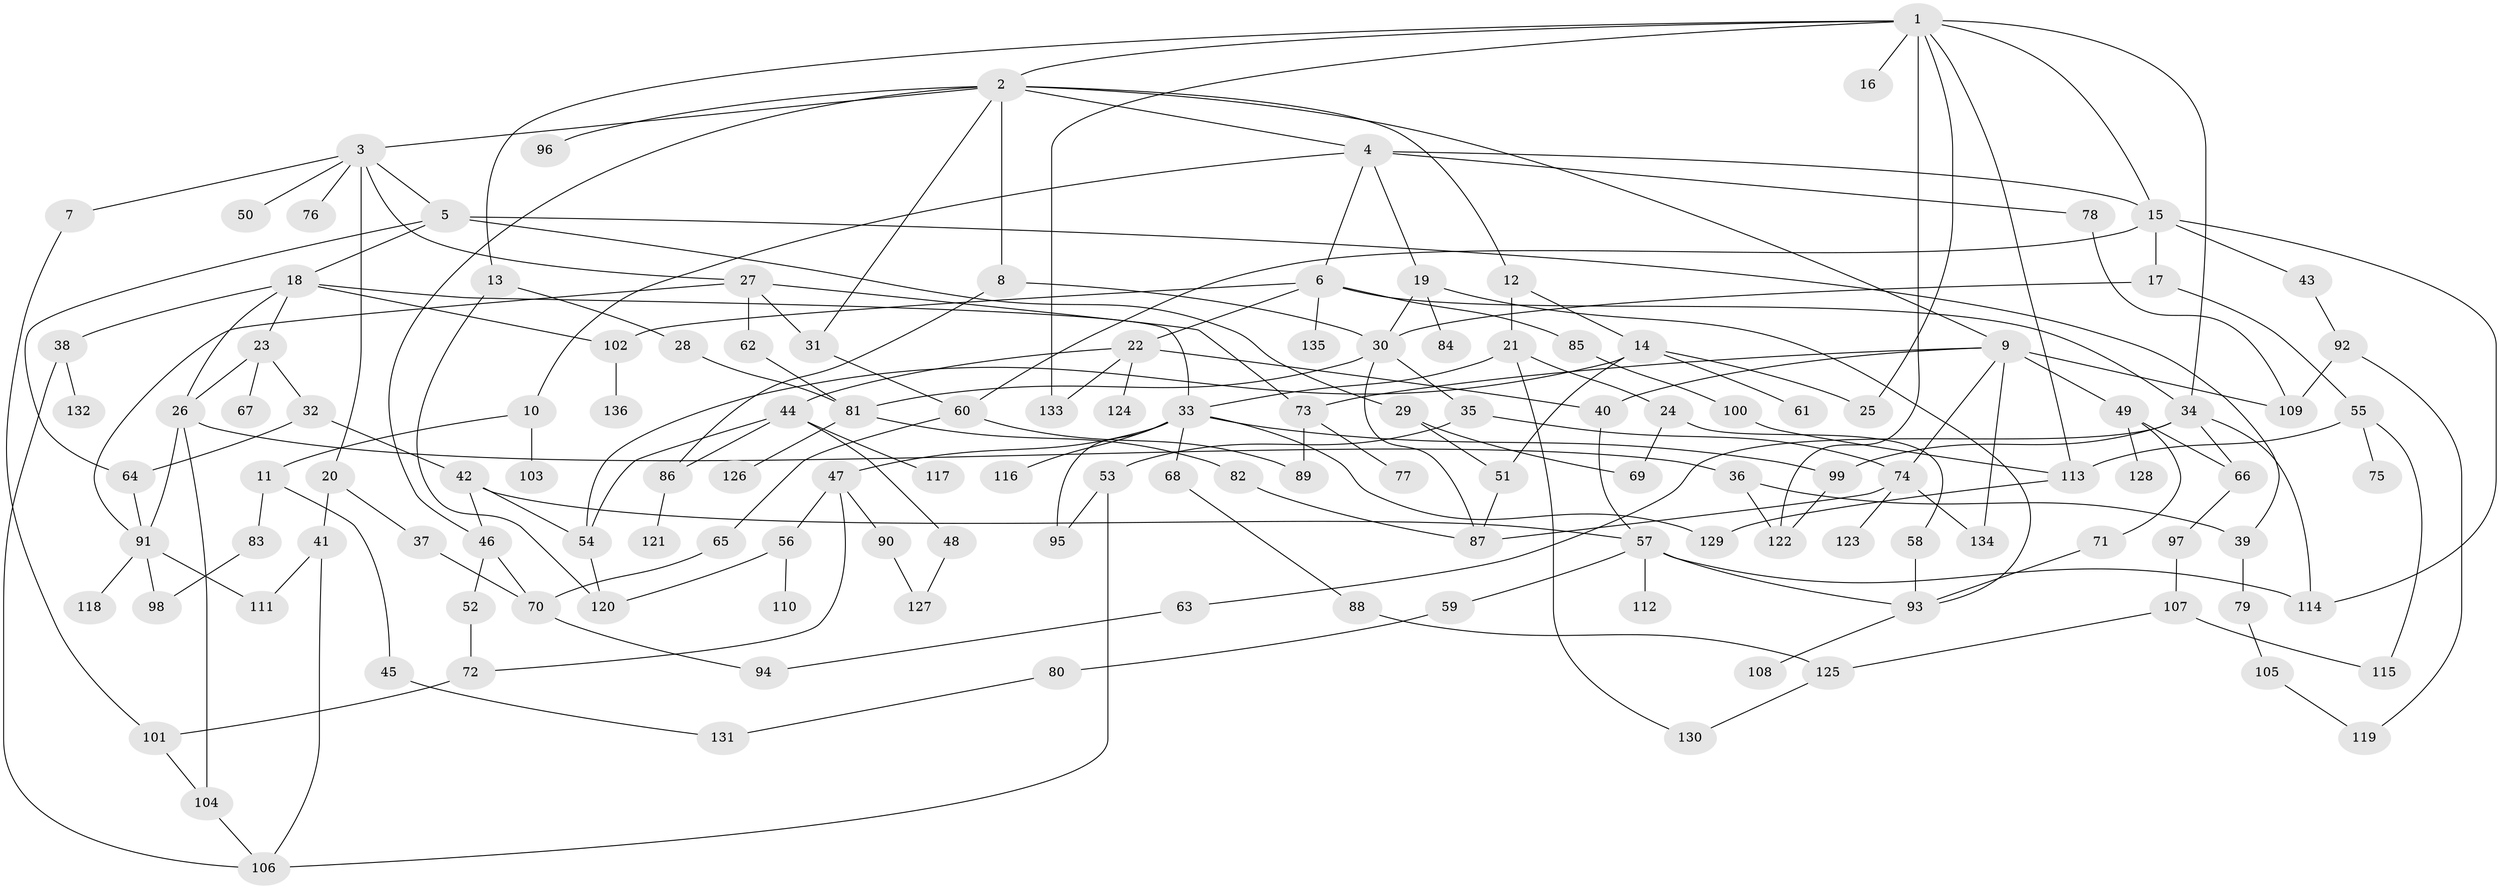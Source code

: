 // coarse degree distribution, {9: 0.010638297872340425, 10: 0.02127659574468085, 6: 0.07446808510638298, 7: 0.07446808510638298, 3: 0.14893617021276595, 8: 0.010638297872340425, 2: 0.2978723404255319, 4: 0.0851063829787234, 1: 0.19148936170212766, 5: 0.0851063829787234}
// Generated by graph-tools (version 1.1) at 2025/41/03/06/25 10:41:29]
// undirected, 136 vertices, 201 edges
graph export_dot {
graph [start="1"]
  node [color=gray90,style=filled];
  1;
  2;
  3;
  4;
  5;
  6;
  7;
  8;
  9;
  10;
  11;
  12;
  13;
  14;
  15;
  16;
  17;
  18;
  19;
  20;
  21;
  22;
  23;
  24;
  25;
  26;
  27;
  28;
  29;
  30;
  31;
  32;
  33;
  34;
  35;
  36;
  37;
  38;
  39;
  40;
  41;
  42;
  43;
  44;
  45;
  46;
  47;
  48;
  49;
  50;
  51;
  52;
  53;
  54;
  55;
  56;
  57;
  58;
  59;
  60;
  61;
  62;
  63;
  64;
  65;
  66;
  67;
  68;
  69;
  70;
  71;
  72;
  73;
  74;
  75;
  76;
  77;
  78;
  79;
  80;
  81;
  82;
  83;
  84;
  85;
  86;
  87;
  88;
  89;
  90;
  91;
  92;
  93;
  94;
  95;
  96;
  97;
  98;
  99;
  100;
  101;
  102;
  103;
  104;
  105;
  106;
  107;
  108;
  109;
  110;
  111;
  112;
  113;
  114;
  115;
  116;
  117;
  118;
  119;
  120;
  121;
  122;
  123;
  124;
  125;
  126;
  127;
  128;
  129;
  130;
  131;
  132;
  133;
  134;
  135;
  136;
  1 -- 2;
  1 -- 13;
  1 -- 16;
  1 -- 34;
  1 -- 113;
  1 -- 15;
  1 -- 133;
  1 -- 25;
  1 -- 122;
  2 -- 3;
  2 -- 4;
  2 -- 8;
  2 -- 9;
  2 -- 12;
  2 -- 31;
  2 -- 96;
  2 -- 46;
  3 -- 5;
  3 -- 7;
  3 -- 20;
  3 -- 27;
  3 -- 50;
  3 -- 76;
  4 -- 6;
  4 -- 10;
  4 -- 15;
  4 -- 19;
  4 -- 78;
  5 -- 18;
  5 -- 29;
  5 -- 64;
  5 -- 39;
  6 -- 22;
  6 -- 85;
  6 -- 135;
  6 -- 34;
  6 -- 102;
  7 -- 101;
  8 -- 86;
  8 -- 30;
  9 -- 49;
  9 -- 73;
  9 -- 74;
  9 -- 109;
  9 -- 134;
  9 -- 40;
  10 -- 11;
  10 -- 103;
  11 -- 45;
  11 -- 83;
  12 -- 14;
  12 -- 21;
  13 -- 28;
  13 -- 120;
  14 -- 25;
  14 -- 54;
  14 -- 61;
  14 -- 51;
  15 -- 17;
  15 -- 43;
  15 -- 114;
  15 -- 60;
  17 -- 30;
  17 -- 55;
  18 -- 23;
  18 -- 38;
  18 -- 102;
  18 -- 33;
  18 -- 26;
  19 -- 84;
  19 -- 93;
  19 -- 30;
  20 -- 37;
  20 -- 41;
  21 -- 24;
  21 -- 33;
  21 -- 130;
  22 -- 40;
  22 -- 44;
  22 -- 124;
  22 -- 133;
  23 -- 26;
  23 -- 32;
  23 -- 67;
  24 -- 58;
  24 -- 69;
  26 -- 36;
  26 -- 91;
  26 -- 104;
  27 -- 62;
  27 -- 73;
  27 -- 91;
  27 -- 31;
  28 -- 81;
  29 -- 51;
  29 -- 69;
  30 -- 35;
  30 -- 81;
  30 -- 87;
  31 -- 60;
  32 -- 42;
  32 -- 64;
  33 -- 47;
  33 -- 68;
  33 -- 95;
  33 -- 116;
  33 -- 129;
  33 -- 99;
  34 -- 63;
  34 -- 66;
  34 -- 99;
  34 -- 114;
  35 -- 53;
  35 -- 74;
  36 -- 39;
  36 -- 122;
  37 -- 70;
  38 -- 132;
  38 -- 106;
  39 -- 79;
  40 -- 57;
  41 -- 106;
  41 -- 111;
  42 -- 46;
  42 -- 54;
  42 -- 57;
  43 -- 92;
  44 -- 48;
  44 -- 117;
  44 -- 86;
  44 -- 54;
  45 -- 131;
  46 -- 52;
  46 -- 70;
  47 -- 56;
  47 -- 72;
  47 -- 90;
  48 -- 127;
  49 -- 71;
  49 -- 128;
  49 -- 66;
  51 -- 87;
  52 -- 72;
  53 -- 95;
  53 -- 106;
  54 -- 120;
  55 -- 75;
  55 -- 115;
  55 -- 113;
  56 -- 110;
  56 -- 120;
  57 -- 59;
  57 -- 112;
  57 -- 114;
  57 -- 93;
  58 -- 93;
  59 -- 80;
  60 -- 65;
  60 -- 89;
  62 -- 81;
  63 -- 94;
  64 -- 91;
  65 -- 70;
  66 -- 97;
  68 -- 88;
  70 -- 94;
  71 -- 93;
  72 -- 101;
  73 -- 77;
  73 -- 89;
  74 -- 123;
  74 -- 87;
  74 -- 134;
  78 -- 109;
  79 -- 105;
  80 -- 131;
  81 -- 82;
  81 -- 126;
  82 -- 87;
  83 -- 98;
  85 -- 100;
  86 -- 121;
  88 -- 125;
  90 -- 127;
  91 -- 98;
  91 -- 118;
  91 -- 111;
  92 -- 119;
  92 -- 109;
  93 -- 108;
  97 -- 107;
  99 -- 122;
  100 -- 113;
  101 -- 104;
  102 -- 136;
  104 -- 106;
  105 -- 119;
  107 -- 115;
  107 -- 125;
  113 -- 129;
  125 -- 130;
}
